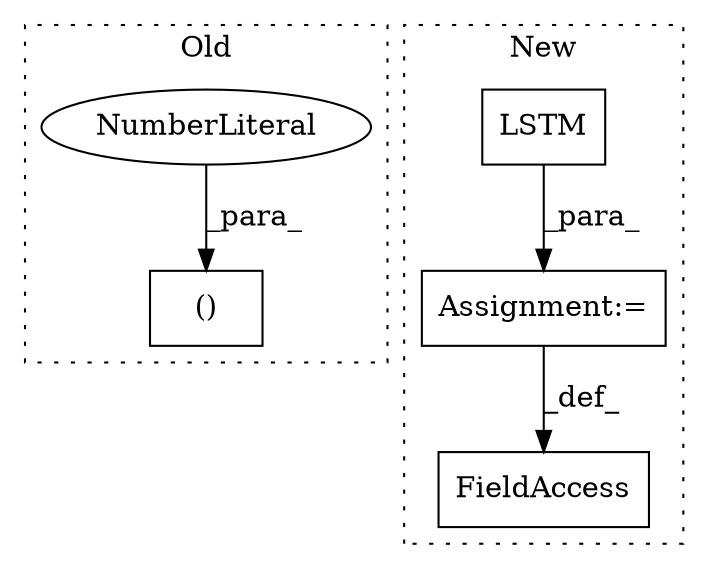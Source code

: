 digraph G {
subgraph cluster0 {
1 [label="()" a="106" s="765" l="45" shape="box"];
4 [label="NumberLiteral" a="34" s="765" l="1" shape="ellipse"];
label = "Old";
style="dotted";
}
subgraph cluster1 {
2 [label="LSTM" a="32" s="900,947" l="5,1" shape="box"];
3 [label="Assignment:=" a="7" s="896" l="1" shape="box"];
5 [label="FieldAccess" a="22" s="887" l="9" shape="box"];
label = "New";
style="dotted";
}
2 -> 3 [label="_para_"];
3 -> 5 [label="_def_"];
4 -> 1 [label="_para_"];
}
